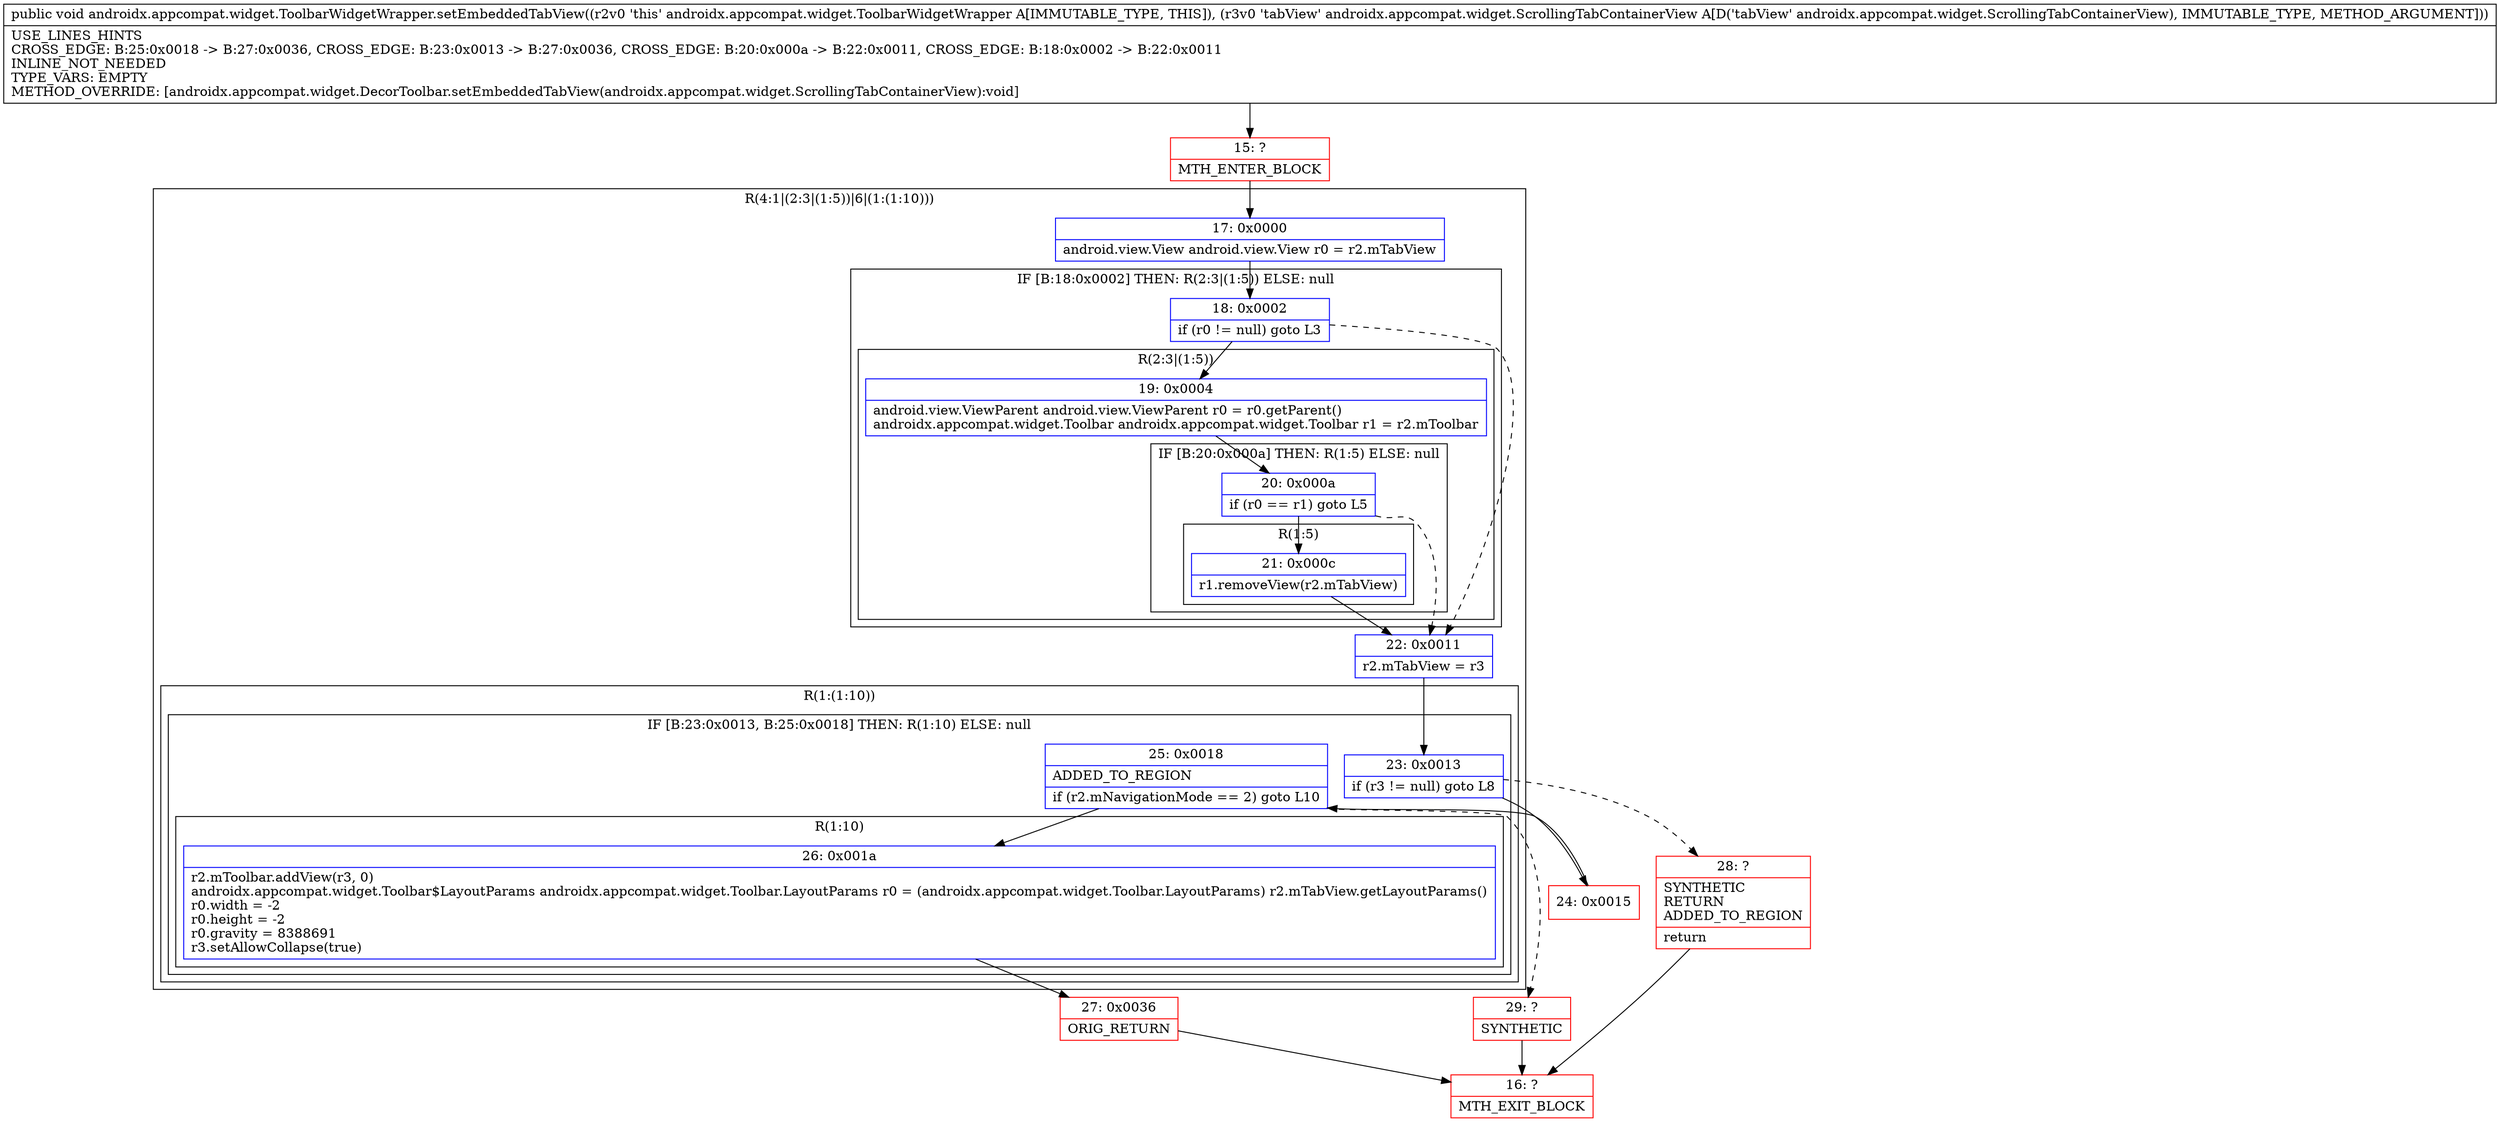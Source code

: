digraph "CFG forandroidx.appcompat.widget.ToolbarWidgetWrapper.setEmbeddedTabView(Landroidx\/appcompat\/widget\/ScrollingTabContainerView;)V" {
subgraph cluster_Region_268165629 {
label = "R(4:1|(2:3|(1:5))|6|(1:(1:10)))";
node [shape=record,color=blue];
Node_17 [shape=record,label="{17\:\ 0x0000|android.view.View android.view.View r0 = r2.mTabView\l}"];
subgraph cluster_IfRegion_322021094 {
label = "IF [B:18:0x0002] THEN: R(2:3|(1:5)) ELSE: null";
node [shape=record,color=blue];
Node_18 [shape=record,label="{18\:\ 0x0002|if (r0 != null) goto L3\l}"];
subgraph cluster_Region_2051367964 {
label = "R(2:3|(1:5))";
node [shape=record,color=blue];
Node_19 [shape=record,label="{19\:\ 0x0004|android.view.ViewParent android.view.ViewParent r0 = r0.getParent()\landroidx.appcompat.widget.Toolbar androidx.appcompat.widget.Toolbar r1 = r2.mToolbar\l}"];
subgraph cluster_IfRegion_1552362831 {
label = "IF [B:20:0x000a] THEN: R(1:5) ELSE: null";
node [shape=record,color=blue];
Node_20 [shape=record,label="{20\:\ 0x000a|if (r0 == r1) goto L5\l}"];
subgraph cluster_Region_1109370543 {
label = "R(1:5)";
node [shape=record,color=blue];
Node_21 [shape=record,label="{21\:\ 0x000c|r1.removeView(r2.mTabView)\l}"];
}
}
}
}
Node_22 [shape=record,label="{22\:\ 0x0011|r2.mTabView = r3\l}"];
subgraph cluster_Region_651688580 {
label = "R(1:(1:10))";
node [shape=record,color=blue];
subgraph cluster_IfRegion_585718266 {
label = "IF [B:23:0x0013, B:25:0x0018] THEN: R(1:10) ELSE: null";
node [shape=record,color=blue];
Node_23 [shape=record,label="{23\:\ 0x0013|if (r3 != null) goto L8\l}"];
Node_25 [shape=record,label="{25\:\ 0x0018|ADDED_TO_REGION\l|if (r2.mNavigationMode == 2) goto L10\l}"];
subgraph cluster_Region_203669823 {
label = "R(1:10)";
node [shape=record,color=blue];
Node_26 [shape=record,label="{26\:\ 0x001a|r2.mToolbar.addView(r3, 0)\landroidx.appcompat.widget.Toolbar$LayoutParams androidx.appcompat.widget.Toolbar.LayoutParams r0 = (androidx.appcompat.widget.Toolbar.LayoutParams) r2.mTabView.getLayoutParams()\lr0.width = \-2\lr0.height = \-2\lr0.gravity = 8388691\lr3.setAllowCollapse(true)\l}"];
}
}
}
}
Node_15 [shape=record,color=red,label="{15\:\ ?|MTH_ENTER_BLOCK\l}"];
Node_24 [shape=record,color=red,label="{24\:\ 0x0015}"];
Node_27 [shape=record,color=red,label="{27\:\ 0x0036|ORIG_RETURN\l}"];
Node_16 [shape=record,color=red,label="{16\:\ ?|MTH_EXIT_BLOCK\l}"];
Node_29 [shape=record,color=red,label="{29\:\ ?|SYNTHETIC\l}"];
Node_28 [shape=record,color=red,label="{28\:\ ?|SYNTHETIC\lRETURN\lADDED_TO_REGION\l|return\l}"];
MethodNode[shape=record,label="{public void androidx.appcompat.widget.ToolbarWidgetWrapper.setEmbeddedTabView((r2v0 'this' androidx.appcompat.widget.ToolbarWidgetWrapper A[IMMUTABLE_TYPE, THIS]), (r3v0 'tabView' androidx.appcompat.widget.ScrollingTabContainerView A[D('tabView' androidx.appcompat.widget.ScrollingTabContainerView), IMMUTABLE_TYPE, METHOD_ARGUMENT]))  | USE_LINES_HINTS\lCROSS_EDGE: B:25:0x0018 \-\> B:27:0x0036, CROSS_EDGE: B:23:0x0013 \-\> B:27:0x0036, CROSS_EDGE: B:20:0x000a \-\> B:22:0x0011, CROSS_EDGE: B:18:0x0002 \-\> B:22:0x0011\lINLINE_NOT_NEEDED\lTYPE_VARS: EMPTY\lMETHOD_OVERRIDE: [androidx.appcompat.widget.DecorToolbar.setEmbeddedTabView(androidx.appcompat.widget.ScrollingTabContainerView):void]\l}"];
MethodNode -> Node_15;Node_17 -> Node_18;
Node_18 -> Node_19;
Node_18 -> Node_22[style=dashed];
Node_19 -> Node_20;
Node_20 -> Node_21;
Node_20 -> Node_22[style=dashed];
Node_21 -> Node_22;
Node_22 -> Node_23;
Node_23 -> Node_24;
Node_23 -> Node_28[style=dashed];
Node_25 -> Node_26;
Node_25 -> Node_29[style=dashed];
Node_26 -> Node_27;
Node_15 -> Node_17;
Node_24 -> Node_25;
Node_27 -> Node_16;
Node_29 -> Node_16;
Node_28 -> Node_16;
}

